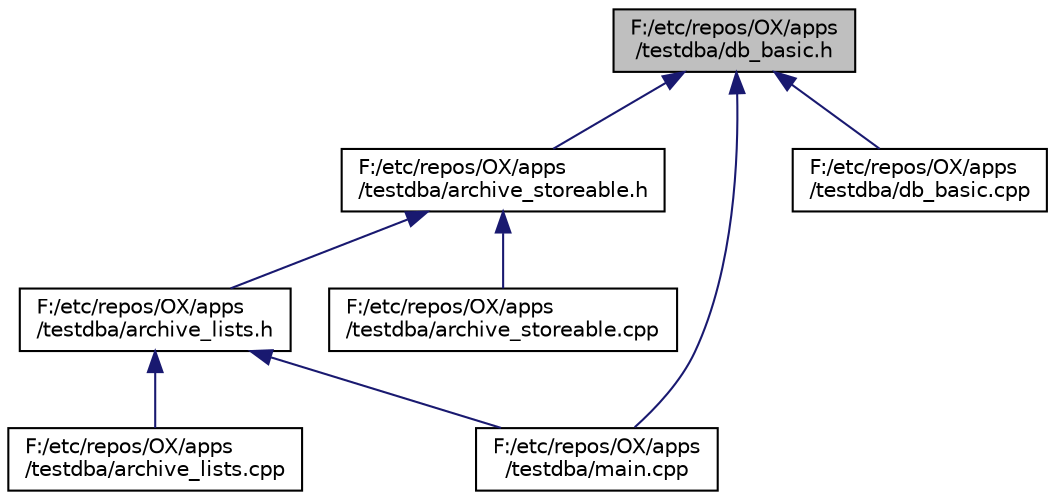 digraph "F:/etc/repos/OX/apps/testdba/db_basic.h"
{
  edge [fontname="Helvetica",fontsize="10",labelfontname="Helvetica",labelfontsize="10"];
  node [fontname="Helvetica",fontsize="10",shape=record];
  Node1 [label="F:/etc/repos/OX/apps\l/testdba/db_basic.h",height=0.2,width=0.4,color="black", fillcolor="grey75", style="filled" fontcolor="black"];
  Node1 -> Node2 [dir="back",color="midnightblue",fontsize="10",style="solid",fontname="Helvetica"];
  Node2 [label="F:/etc/repos/OX/apps\l/testdba/archive_storeable.h",height=0.2,width=0.4,color="black", fillcolor="white", style="filled",URL="$archive__storeable_8h.html"];
  Node2 -> Node3 [dir="back",color="midnightblue",fontsize="10",style="solid",fontname="Helvetica"];
  Node3 [label="F:/etc/repos/OX/apps\l/testdba/archive_lists.h",height=0.2,width=0.4,color="black", fillcolor="white", style="filled",URL="$archive__lists_8h.html"];
  Node3 -> Node4 [dir="back",color="midnightblue",fontsize="10",style="solid",fontname="Helvetica"];
  Node4 [label="F:/etc/repos/OX/apps\l/testdba/archive_lists.cpp",height=0.2,width=0.4,color="black", fillcolor="white", style="filled",URL="$archive__lists_8cpp.html"];
  Node3 -> Node5 [dir="back",color="midnightblue",fontsize="10",style="solid",fontname="Helvetica"];
  Node5 [label="F:/etc/repos/OX/apps\l/testdba/main.cpp",height=0.2,width=0.4,color="black", fillcolor="white", style="filled",URL="$testdba_2main_8cpp.html"];
  Node2 -> Node6 [dir="back",color="midnightblue",fontsize="10",style="solid",fontname="Helvetica"];
  Node6 [label="F:/etc/repos/OX/apps\l/testdba/archive_storeable.cpp",height=0.2,width=0.4,color="black", fillcolor="white", style="filled",URL="$archive__storeable_8cpp.html"];
  Node1 -> Node7 [dir="back",color="midnightblue",fontsize="10",style="solid",fontname="Helvetica"];
  Node7 [label="F:/etc/repos/OX/apps\l/testdba/db_basic.cpp",height=0.2,width=0.4,color="black", fillcolor="white", style="filled",URL="$db__basic_8cpp.html"];
  Node1 -> Node5 [dir="back",color="midnightblue",fontsize="10",style="solid",fontname="Helvetica"];
}
